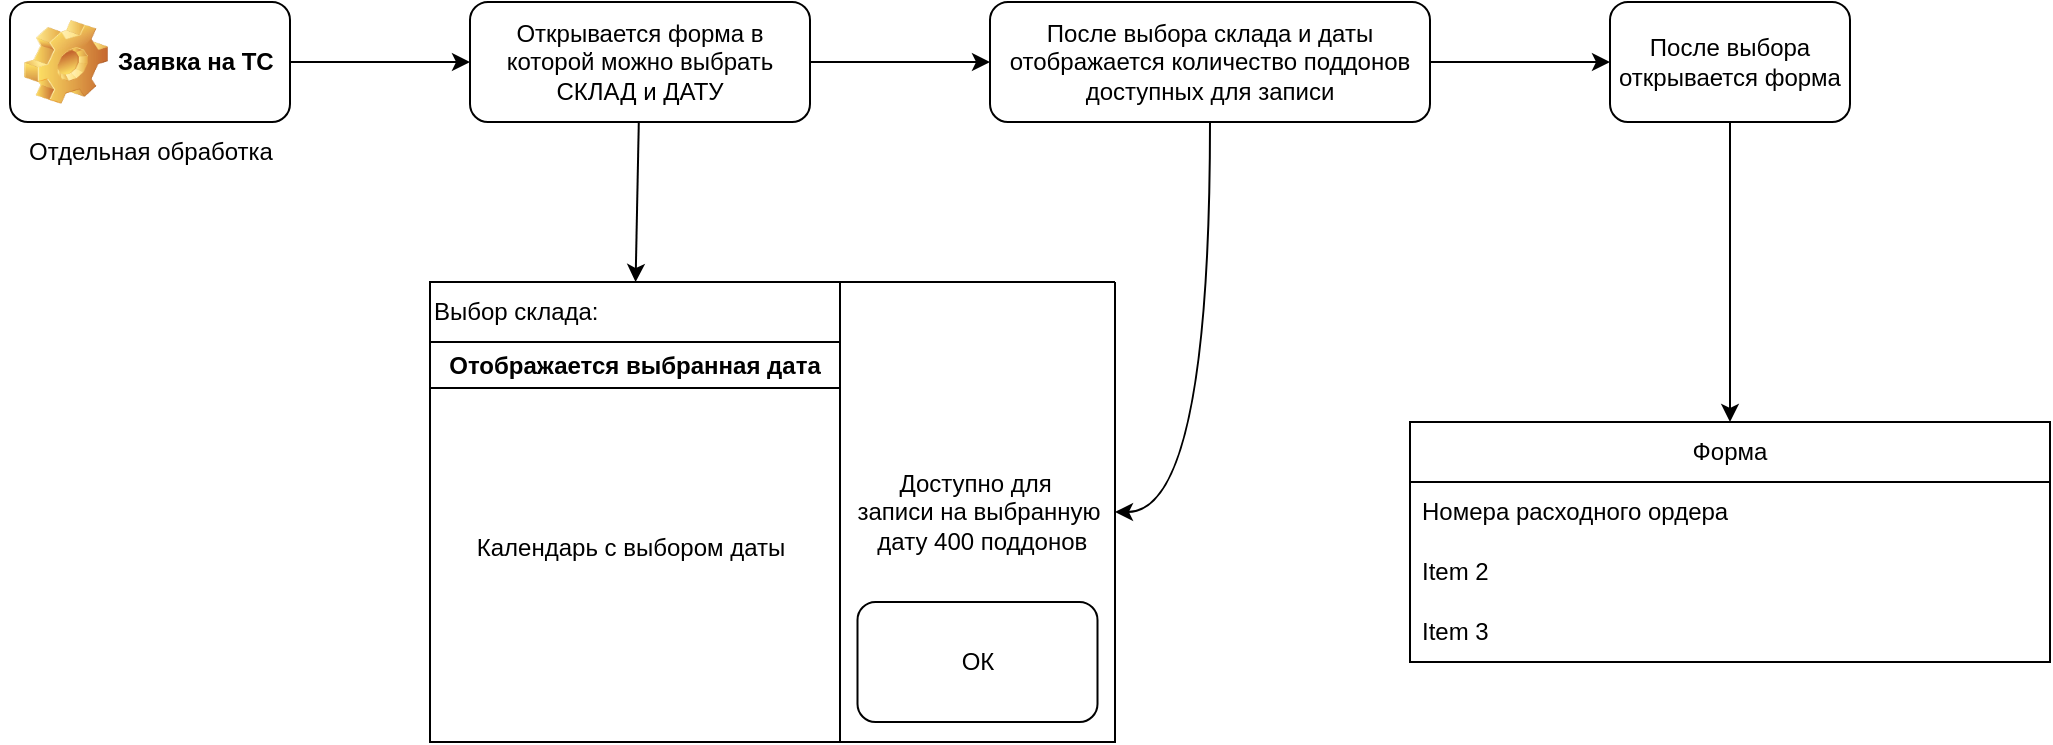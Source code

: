 <mxfile version="24.7.1" type="github">
  <diagram name="Страница — 1" id="oVPgnvs16gRZqMpdbkjU">
    <mxGraphModel dx="2060" dy="1177" grid="1" gridSize="10" guides="1" tooltips="1" connect="1" arrows="1" fold="1" page="1" pageScale="1" pageWidth="827" pageHeight="1169" math="0" shadow="0">
      <root>
        <mxCell id="0" />
        <mxCell id="1" parent="0" />
        <mxCell id="6R4lQHFkGmruEOtJoluM-12" value="" style="edgeStyle=orthogonalEdgeStyle;curved=1;rounded=0;orthogonalLoop=1;jettySize=auto;html=1;" edge="1" parent="1" source="6R4lQHFkGmruEOtJoluM-9" target="6R4lQHFkGmruEOtJoluM-11">
          <mxGeometry relative="1" as="geometry" />
        </mxCell>
        <mxCell id="6R4lQHFkGmruEOtJoluM-9" value="Заявка на ТС" style="label;whiteSpace=wrap;html=1;image=img/clipart/Gear_128x128.png" vertex="1" parent="1">
          <mxGeometry x="40" y="280" width="140" height="60" as="geometry" />
        </mxCell>
        <mxCell id="6R4lQHFkGmruEOtJoluM-10" value="Отдельная обработка" style="text;html=1;align=center;verticalAlign=middle;resizable=0;points=[];autosize=1;strokeColor=none;fillColor=none;" vertex="1" parent="1">
          <mxGeometry x="35" y="340" width="150" height="30" as="geometry" />
        </mxCell>
        <mxCell id="6R4lQHFkGmruEOtJoluM-14" value="" style="edgeStyle=orthogonalEdgeStyle;curved=1;rounded=0;orthogonalLoop=1;jettySize=auto;html=1;" edge="1" parent="1" source="6R4lQHFkGmruEOtJoluM-11" target="6R4lQHFkGmruEOtJoluM-13">
          <mxGeometry relative="1" as="geometry" />
        </mxCell>
        <mxCell id="6R4lQHFkGmruEOtJoluM-21" value="" style="edgeStyle=none;rounded=0;orthogonalLoop=1;jettySize=auto;html=1;" edge="1" parent="1" source="6R4lQHFkGmruEOtJoluM-11" target="6R4lQHFkGmruEOtJoluM-16">
          <mxGeometry relative="1" as="geometry" />
        </mxCell>
        <mxCell id="6R4lQHFkGmruEOtJoluM-11" value="Открывается форма в которой можно выбрать СКЛАД и ДАТУ" style="rounded=1;whiteSpace=wrap;html=1;" vertex="1" parent="1">
          <mxGeometry x="270" y="280" width="170" height="60" as="geometry" />
        </mxCell>
        <mxCell id="6R4lQHFkGmruEOtJoluM-22" style="edgeStyle=orthogonalEdgeStyle;curved=1;rounded=0;orthogonalLoop=1;jettySize=auto;html=1;entryX=1;entryY=0.5;entryDx=0;entryDy=0;" edge="1" parent="1" source="6R4lQHFkGmruEOtJoluM-13" target="6R4lQHFkGmruEOtJoluM-17">
          <mxGeometry relative="1" as="geometry" />
        </mxCell>
        <mxCell id="6R4lQHFkGmruEOtJoluM-25" value="" style="edgeStyle=orthogonalEdgeStyle;curved=1;rounded=0;orthogonalLoop=1;jettySize=auto;html=1;" edge="1" parent="1" source="6R4lQHFkGmruEOtJoluM-13" target="6R4lQHFkGmruEOtJoluM-24">
          <mxGeometry relative="1" as="geometry" />
        </mxCell>
        <mxCell id="6R4lQHFkGmruEOtJoluM-13" value="После выбора склада и даты отображается количество поддонов доступных для записи" style="rounded=1;whiteSpace=wrap;html=1;" vertex="1" parent="1">
          <mxGeometry x="530" y="280" width="220" height="60" as="geometry" />
        </mxCell>
        <mxCell id="6R4lQHFkGmruEOtJoluM-15" value="Отображается выбранная дата" style="swimlane;whiteSpace=wrap;html=1;" vertex="1" parent="1">
          <mxGeometry x="250" y="450" width="205" height="200" as="geometry">
            <mxRectangle x="40" y="430" width="140" height="30" as="alternateBounds" />
          </mxGeometry>
        </mxCell>
        <mxCell id="6R4lQHFkGmruEOtJoluM-16" value="Выбор склада:" style="rounded=0;whiteSpace=wrap;html=1;align=left;" vertex="1" parent="1">
          <mxGeometry x="250" y="420" width="205" height="30" as="geometry" />
        </mxCell>
        <mxCell id="6R4lQHFkGmruEOtJoluM-17" value="" style="swimlane;startSize=0;" vertex="1" parent="1">
          <mxGeometry x="455" y="420" width="137.5" height="230" as="geometry">
            <mxRectangle x="245" y="400" width="50" height="40" as="alternateBounds" />
          </mxGeometry>
        </mxCell>
        <mxCell id="6R4lQHFkGmruEOtJoluM-19" value="Доступно для&amp;nbsp;&lt;div&gt;записи&amp;nbsp;&lt;span style=&quot;background-color: initial;&quot;&gt;на выбранную&lt;/span&gt;&lt;/div&gt;&lt;div&gt;&lt;span style=&quot;background-color: initial;&quot;&gt;&amp;nbsp;дату 400 поддонов&lt;/span&gt;&lt;/div&gt;" style="text;html=1;align=center;verticalAlign=middle;resizable=0;points=[];autosize=1;strokeColor=none;fillColor=none;" vertex="1" parent="6R4lQHFkGmruEOtJoluM-17">
          <mxGeometry x="-6.25" y="85" width="150" height="60" as="geometry" />
        </mxCell>
        <mxCell id="6R4lQHFkGmruEOtJoluM-23" value="ОК" style="rounded=1;whiteSpace=wrap;html=1;" vertex="1" parent="6R4lQHFkGmruEOtJoluM-17">
          <mxGeometry x="8.75" y="160" width="120" height="60" as="geometry" />
        </mxCell>
        <mxCell id="6R4lQHFkGmruEOtJoluM-18" value="Календарь с выбором даты" style="text;html=1;align=center;verticalAlign=middle;resizable=0;points=[];autosize=1;strokeColor=none;fillColor=none;" vertex="1" parent="1">
          <mxGeometry x="260" y="538" width="180" height="30" as="geometry" />
        </mxCell>
        <mxCell id="6R4lQHFkGmruEOtJoluM-30" style="edgeStyle=orthogonalEdgeStyle;curved=1;rounded=0;orthogonalLoop=1;jettySize=auto;html=1;entryX=0.5;entryY=0;entryDx=0;entryDy=0;" edge="1" parent="1" source="6R4lQHFkGmruEOtJoluM-24" target="6R4lQHFkGmruEOtJoluM-26">
          <mxGeometry relative="1" as="geometry" />
        </mxCell>
        <mxCell id="6R4lQHFkGmruEOtJoluM-24" value="После выбора открывается форма" style="rounded=1;whiteSpace=wrap;html=1;" vertex="1" parent="1">
          <mxGeometry x="840" y="280" width="120" height="60" as="geometry" />
        </mxCell>
        <mxCell id="6R4lQHFkGmruEOtJoluM-26" value="Форма" style="swimlane;fontStyle=0;childLayout=stackLayout;horizontal=1;startSize=30;horizontalStack=0;resizeParent=1;resizeParentMax=0;resizeLast=0;collapsible=1;marginBottom=0;whiteSpace=wrap;html=1;" vertex="1" parent="1">
          <mxGeometry x="740" y="490" width="320" height="120" as="geometry" />
        </mxCell>
        <mxCell id="6R4lQHFkGmruEOtJoluM-27" value="Номера расходного ордера" style="text;strokeColor=none;fillColor=none;align=left;verticalAlign=middle;spacingLeft=4;spacingRight=4;overflow=hidden;points=[[0,0.5],[1,0.5]];portConstraint=eastwest;rotatable=0;whiteSpace=wrap;html=1;" vertex="1" parent="6R4lQHFkGmruEOtJoluM-26">
          <mxGeometry y="30" width="320" height="30" as="geometry" />
        </mxCell>
        <mxCell id="6R4lQHFkGmruEOtJoluM-28" value="Item 2" style="text;strokeColor=none;fillColor=none;align=left;verticalAlign=middle;spacingLeft=4;spacingRight=4;overflow=hidden;points=[[0,0.5],[1,0.5]];portConstraint=eastwest;rotatable=0;whiteSpace=wrap;html=1;" vertex="1" parent="6R4lQHFkGmruEOtJoluM-26">
          <mxGeometry y="60" width="320" height="30" as="geometry" />
        </mxCell>
        <mxCell id="6R4lQHFkGmruEOtJoluM-29" value="Item 3" style="text;strokeColor=none;fillColor=none;align=left;verticalAlign=middle;spacingLeft=4;spacingRight=4;overflow=hidden;points=[[0,0.5],[1,0.5]];portConstraint=eastwest;rotatable=0;whiteSpace=wrap;html=1;" vertex="1" parent="6R4lQHFkGmruEOtJoluM-26">
          <mxGeometry y="90" width="320" height="30" as="geometry" />
        </mxCell>
      </root>
    </mxGraphModel>
  </diagram>
</mxfile>
